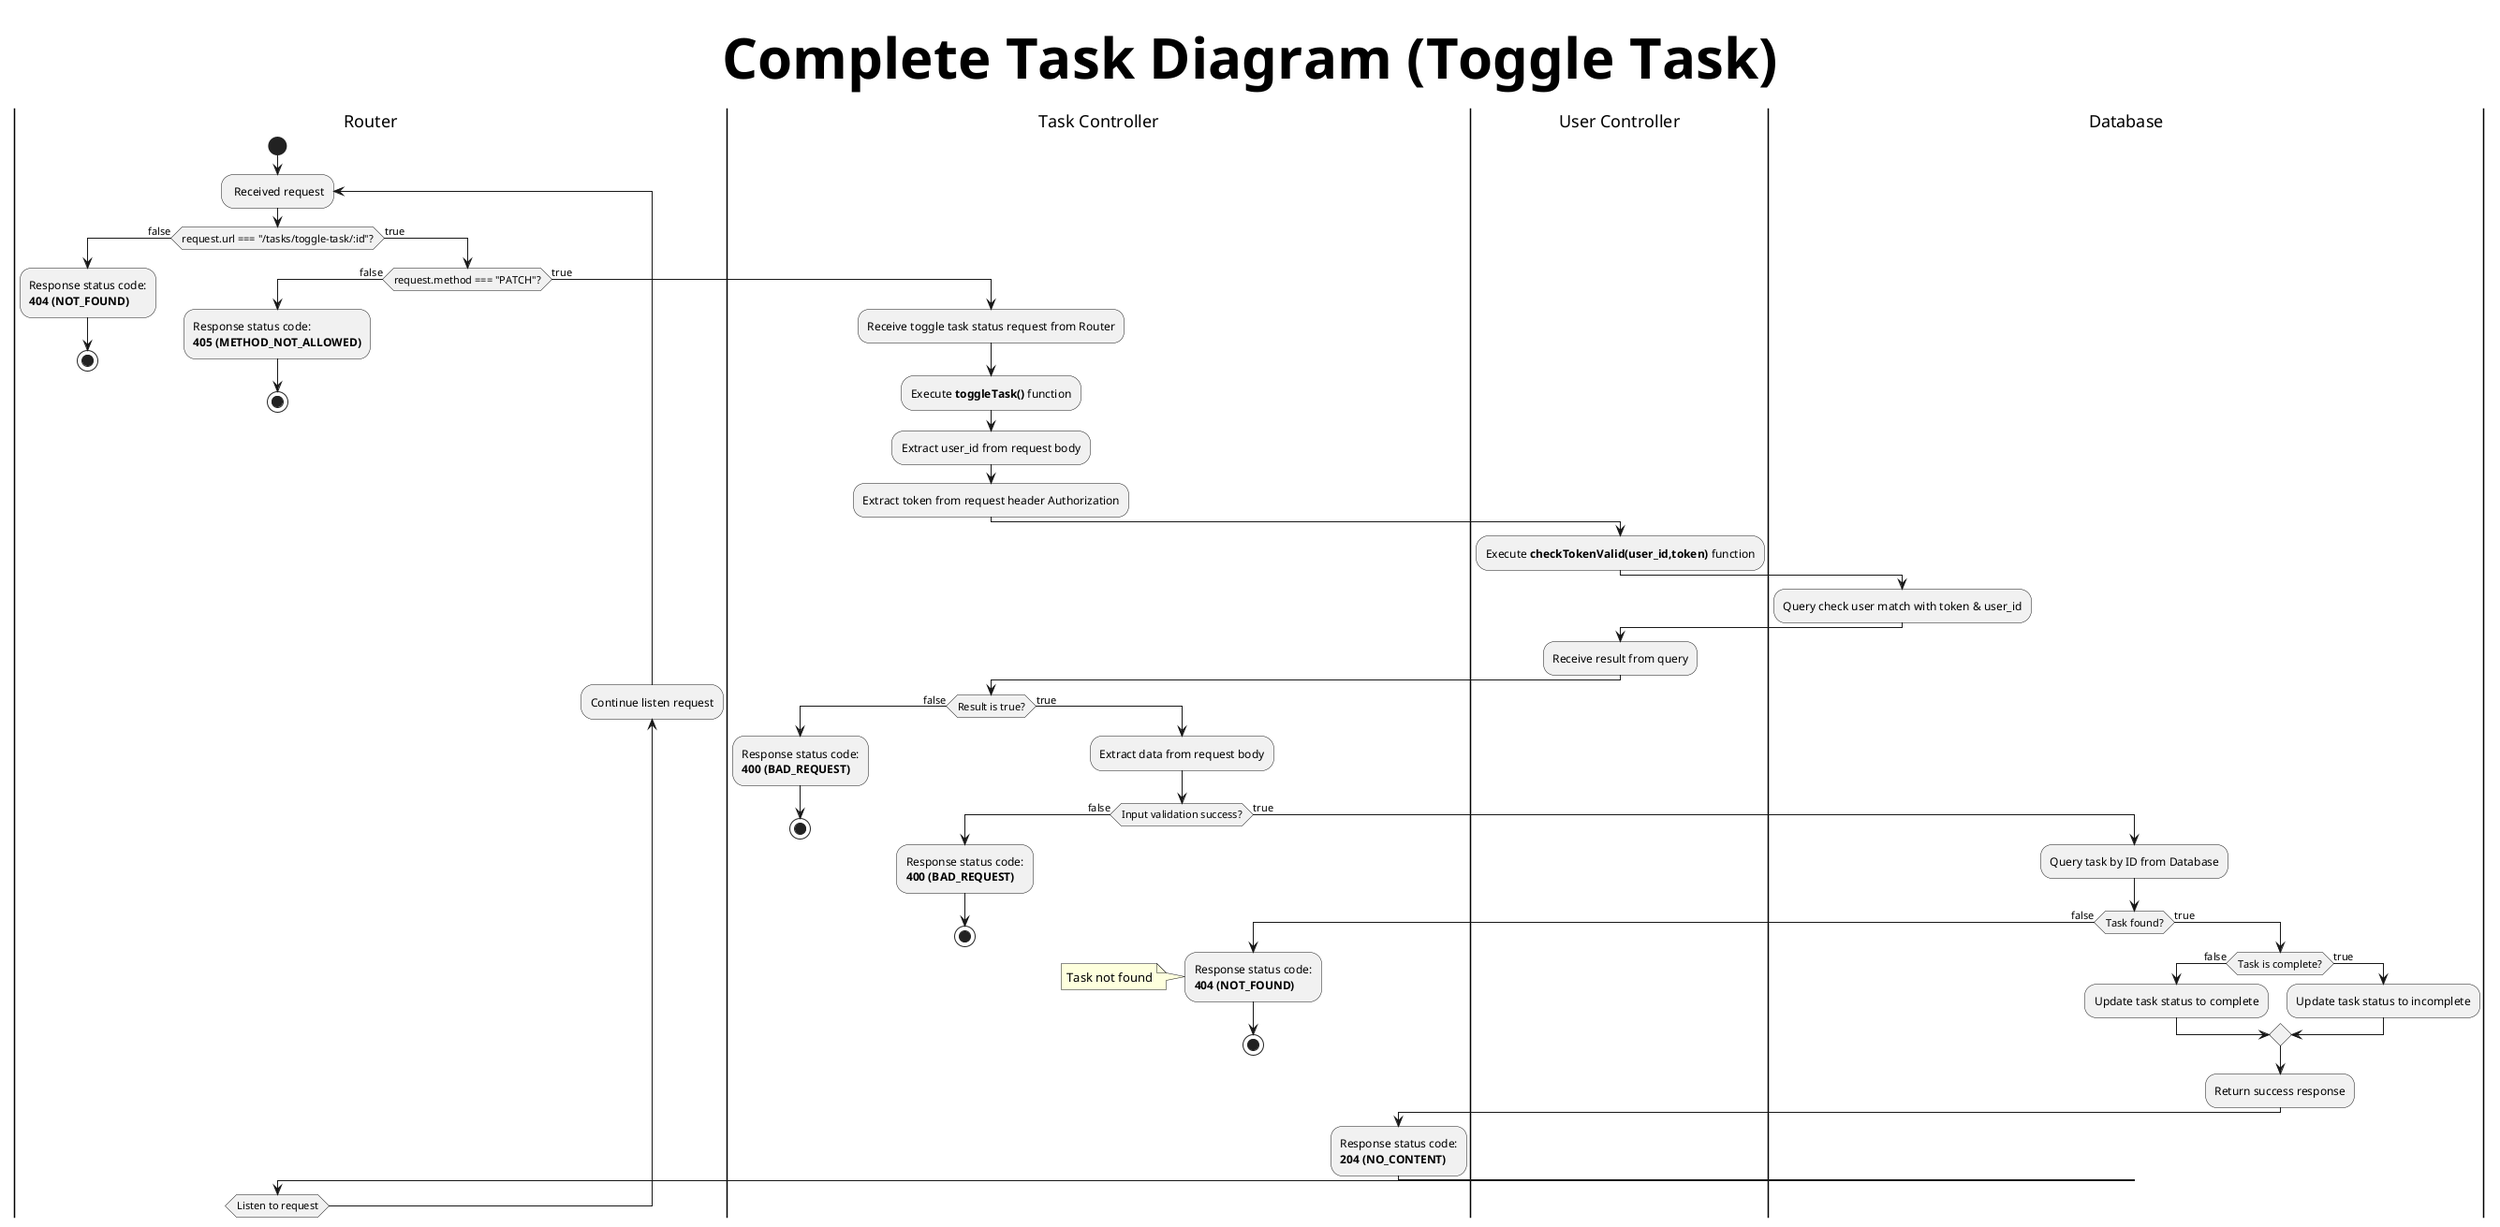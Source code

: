 @startuml 
title  Complete Task Diagram (Toggle Task)
skinparam titleFontSize 60
|Router|
start
repeat: Received request
if (request.url === "/tasks/toggle-task/:id"?) then (false)
    :Response status code:
    **404 (NOT_FOUND)**;
    stop

else (true)
    if (request.method === "PATCH"?) then (false)
        :Response status code:
        **405 (METHOD_NOT_ALLOWED)**;
        stop

    else (true)
        |Task Controller|
        :Receive toggle task status request from Router;
        :Execute **toggleTask()** function;
        :Extract user_id from request body;
        :Extract token from request header Authorization;
        |User Controller|
        :Execute **checkTokenValid(user_id,token)** function;
        |Database|
        :Query check user match with token & user_id;
        |User Controller|
        :Receive result from query;
        |Task Controller|
        if (Result is true?) then (false)
            :Response status code:
            **400 (BAD_REQUEST)**;
            'Validation failed
            stop
        else (true)
            :Extract data from request body;
            if (Input validation success?) then (false)
            :Response status code:
            **400 (BAD_REQUEST)**;
            'Validation failed
            stop

            else (true)
            |Database|
            :Query task by ID from Database;

                if (Task found?) then (false)
                |Task Controller|
                :Response status code:
                **404 (NOT_FOUND)**;
                note left: Task not found
                stop
            
                else (true)
                |Database|
                if (Task is complete?) then (false)
                    :Update task status to complete;
                else (true)
                    :Update task status to incomplete;
                endif
                :Return success response;
                |Task Controller|
                :Response status code:
                **204 (NO_CONTENT)**;   
                endif
            endif
        endif
    endif
endif

|Router|
backward:Continue listen request;
repeat while (Listen to request)    
@enduml